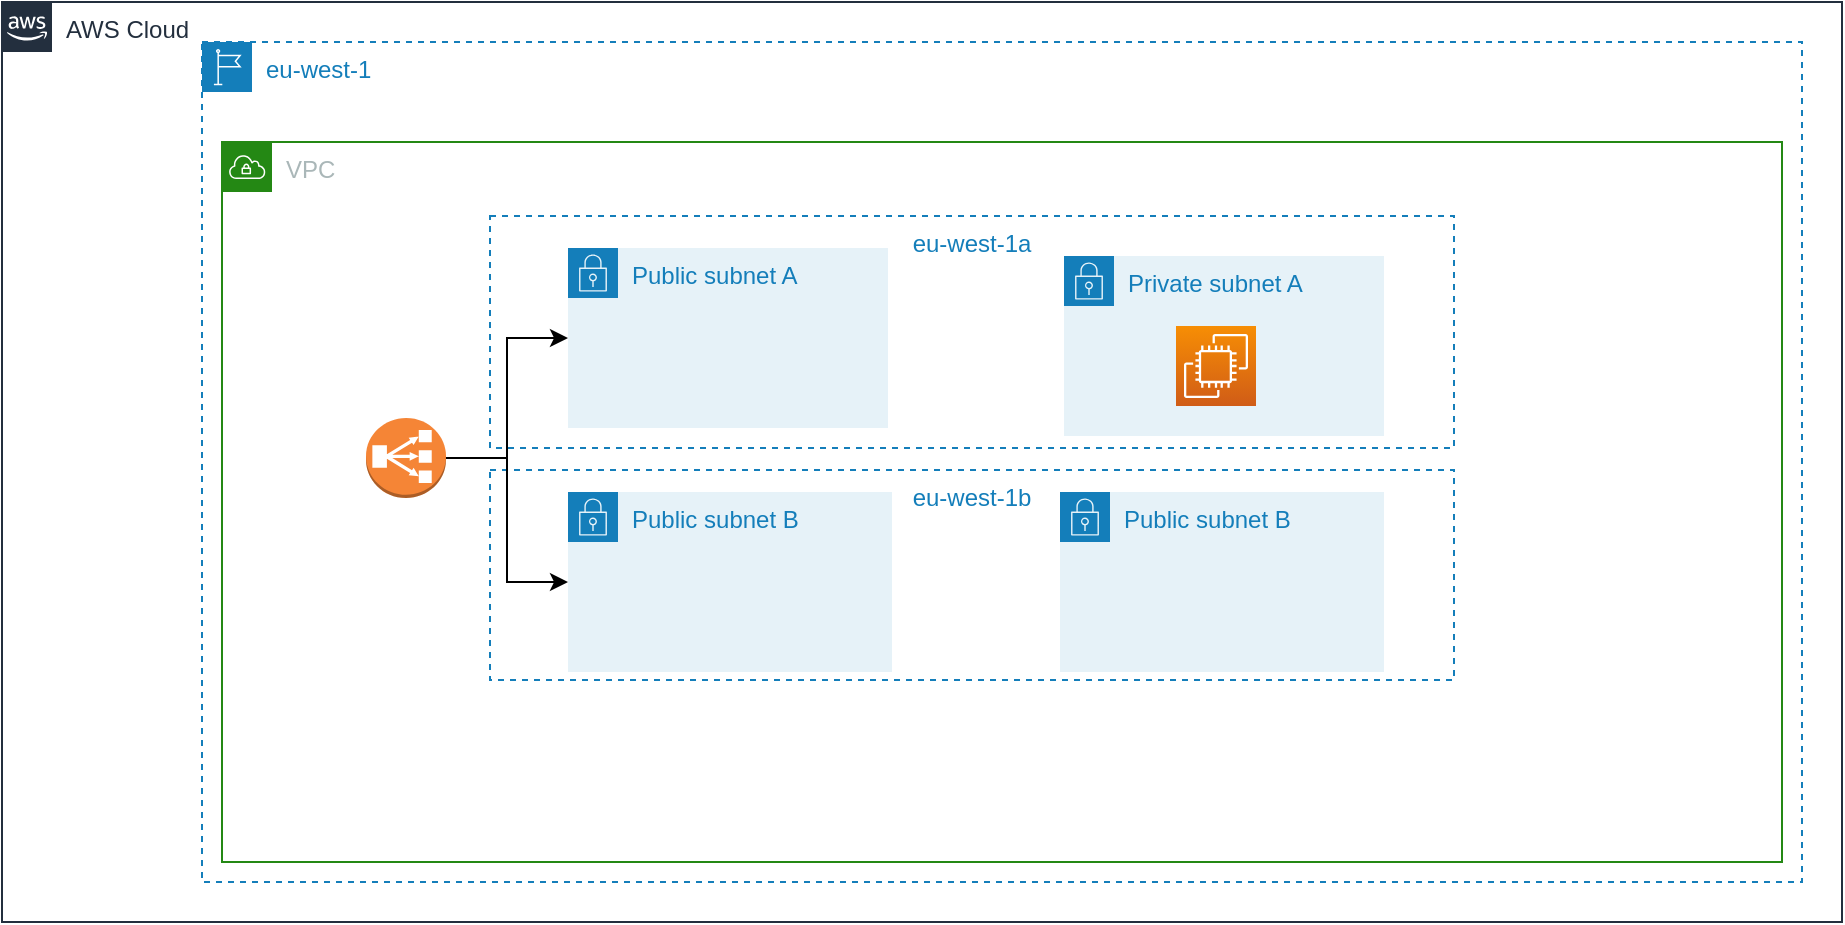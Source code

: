 <mxfile version="16.6.1" type="github">
  <diagram id="cO0628NFOcZfn9PyUlFP" name="Page-1">
    <mxGraphModel dx="1022" dy="1615" grid="1" gridSize="10" guides="1" tooltips="1" connect="1" arrows="1" fold="1" page="1" pageScale="1" pageWidth="827" pageHeight="1169" math="0" shadow="0">
      <root>
        <mxCell id="0" />
        <mxCell id="1" value="region" parent="0" />
        <mxCell id="brO-yphadBq_mZdSc3CG-9" value="AWS Cloud" style="points=[[0,0],[0.25,0],[0.5,0],[0.75,0],[1,0],[1,0.25],[1,0.5],[1,0.75],[1,1],[0.75,1],[0.5,1],[0.25,1],[0,1],[0,0.75],[0,0.5],[0,0.25]];outlineConnect=0;gradientColor=none;html=1;whiteSpace=wrap;fontSize=12;fontStyle=0;container=1;pointerEvents=0;collapsible=0;recursiveResize=0;shape=mxgraph.aws4.group;grIcon=mxgraph.aws4.group_aws_cloud_alt;strokeColor=#232F3E;fillColor=none;verticalAlign=top;align=left;spacingLeft=30;fontColor=#232F3E;dashed=0;" vertex="1" parent="1">
          <mxGeometry x="30" y="-40" width="920" height="460" as="geometry" />
        </mxCell>
        <mxCell id="brO-yphadBq_mZdSc3CG-10" value="eu-west-1" style="points=[[0,0],[0.25,0],[0.5,0],[0.75,0],[1,0],[1,0.25],[1,0.5],[1,0.75],[1,1],[0.75,1],[0.5,1],[0.25,1],[0,1],[0,0.75],[0,0.5],[0,0.25]];outlineConnect=0;gradientColor=none;html=1;whiteSpace=wrap;fontSize=12;fontStyle=0;container=1;pointerEvents=0;collapsible=0;recursiveResize=0;shape=mxgraph.aws4.group;grIcon=mxgraph.aws4.group_region;strokeColor=#147EBA;fillColor=none;verticalAlign=top;align=left;spacingLeft=30;fontColor=#147EBA;dashed=1;" vertex="1" parent="brO-yphadBq_mZdSc3CG-9">
          <mxGeometry x="100" y="20" width="800" height="420" as="geometry" />
        </mxCell>
        <mxCell id="brO-yphadBq_mZdSc3CG-7" value="network" parent="0" />
        <mxCell id="brO-yphadBq_mZdSc3CG-15" value="VPC" style="points=[[0,0],[0.25,0],[0.5,0],[0.75,0],[1,0],[1,0.25],[1,0.5],[1,0.75],[1,1],[0.75,1],[0.5,1],[0.25,1],[0,1],[0,0.75],[0,0.5],[0,0.25]];outlineConnect=0;gradientColor=none;html=1;whiteSpace=wrap;fontSize=12;fontStyle=0;container=1;pointerEvents=0;collapsible=0;recursiveResize=0;shape=mxgraph.aws4.group;grIcon=mxgraph.aws4.group_vpc;strokeColor=#248814;fillColor=none;verticalAlign=top;align=left;spacingLeft=30;fontColor=#AAB7B8;dashed=0;" vertex="1" parent="brO-yphadBq_mZdSc3CG-7">
          <mxGeometry x="140" y="30" width="780" height="360" as="geometry" />
        </mxCell>
        <mxCell id="brO-yphadBq_mZdSc3CG-25" value="eu-west-1a" style="fillColor=none;strokeColor=#147EBA;dashed=1;verticalAlign=top;fontStyle=0;fontColor=#147EBA;fontSize=12;" vertex="1" parent="brO-yphadBq_mZdSc3CG-15">
          <mxGeometry x="134" y="37" width="482" height="116" as="geometry" />
        </mxCell>
        <mxCell id="brO-yphadBq_mZdSc3CG-26" value="eu-west-1b" style="fillColor=none;strokeColor=#147EBA;dashed=1;verticalAlign=top;fontStyle=0;fontColor=#147EBA;fontSize=12;" vertex="1" parent="brO-yphadBq_mZdSc3CG-15">
          <mxGeometry x="134" y="164" width="482" height="105" as="geometry" />
        </mxCell>
        <mxCell id="brO-yphadBq_mZdSc3CG-17" value="Public subnet A" style="points=[[0,0],[0.25,0],[0.5,0],[0.75,0],[1,0],[1,0.25],[1,0.5],[1,0.75],[1,1],[0.75,1],[0.5,1],[0.25,1],[0,1],[0,0.75],[0,0.5],[0,0.25]];outlineConnect=0;gradientColor=none;html=1;whiteSpace=wrap;fontSize=12;fontStyle=0;container=1;pointerEvents=0;collapsible=0;recursiveResize=0;shape=mxgraph.aws4.group;grIcon=mxgraph.aws4.group_security_group;grStroke=0;strokeColor=#147EBA;fillColor=#E6F2F8;verticalAlign=top;align=left;spacingLeft=30;fontColor=#147EBA;dashed=0;" vertex="1" parent="brO-yphadBq_mZdSc3CG-15">
          <mxGeometry x="173" y="53" width="160" height="90" as="geometry" />
        </mxCell>
        <mxCell id="brO-yphadBq_mZdSc3CG-16" value="Public subnet B" style="points=[[0,0],[0.25,0],[0.5,0],[0.75,0],[1,0],[1,0.25],[1,0.5],[1,0.75],[1,1],[0.75,1],[0.5,1],[0.25,1],[0,1],[0,0.75],[0,0.5],[0,0.25]];outlineConnect=0;gradientColor=none;html=1;whiteSpace=wrap;fontSize=12;fontStyle=0;container=1;pointerEvents=0;collapsible=0;recursiveResize=0;shape=mxgraph.aws4.group;grIcon=mxgraph.aws4.group_security_group;grStroke=0;strokeColor=#147EBA;fillColor=#E6F2F8;verticalAlign=top;align=left;spacingLeft=30;fontColor=#147EBA;dashed=0;" vertex="1" parent="brO-yphadBq_mZdSc3CG-15">
          <mxGeometry x="173" y="175" width="162" height="90" as="geometry" />
        </mxCell>
        <mxCell id="brO-yphadBq_mZdSc3CG-20" value="Public subnet B" style="points=[[0,0],[0.25,0],[0.5,0],[0.75,0],[1,0],[1,0.25],[1,0.5],[1,0.75],[1,1],[0.75,1],[0.5,1],[0.25,1],[0,1],[0,0.75],[0,0.5],[0,0.25]];outlineConnect=0;gradientColor=none;html=1;whiteSpace=wrap;fontSize=12;fontStyle=0;container=1;pointerEvents=0;collapsible=0;recursiveResize=0;shape=mxgraph.aws4.group;grIcon=mxgraph.aws4.group_security_group;grStroke=0;strokeColor=#147EBA;fillColor=#E6F2F8;verticalAlign=top;align=left;spacingLeft=30;fontColor=#147EBA;dashed=0;" vertex="1" parent="brO-yphadBq_mZdSc3CG-15">
          <mxGeometry x="419" y="175" width="162" height="90" as="geometry" />
        </mxCell>
        <mxCell id="brO-yphadBq_mZdSc3CG-21" value="Private subnet A" style="points=[[0,0],[0.25,0],[0.5,0],[0.75,0],[1,0],[1,0.25],[1,0.5],[1,0.75],[1,1],[0.75,1],[0.5,1],[0.25,1],[0,1],[0,0.75],[0,0.5],[0,0.25]];outlineConnect=0;gradientColor=none;html=1;whiteSpace=wrap;fontSize=12;fontStyle=0;container=1;pointerEvents=0;collapsible=0;recursiveResize=0;shape=mxgraph.aws4.group;grIcon=mxgraph.aws4.group_security_group;grStroke=0;strokeColor=#147EBA;fillColor=#E6F2F8;verticalAlign=top;align=left;spacingLeft=30;fontColor=#147EBA;dashed=0;" vertex="1" parent="brO-yphadBq_mZdSc3CG-15">
          <mxGeometry x="421" y="57" width="160" height="90" as="geometry" />
        </mxCell>
        <mxCell id="brO-yphadBq_mZdSc3CG-24" value="" style="sketch=0;points=[[0,0,0],[0.25,0,0],[0.5,0,0],[0.75,0,0],[1,0,0],[0,1,0],[0.25,1,0],[0.5,1,0],[0.75,1,0],[1,1,0],[0,0.25,0],[0,0.5,0],[0,0.75,0],[1,0.25,0],[1,0.5,0],[1,0.75,0]];outlineConnect=0;fontColor=#232F3E;gradientColor=#F78E04;gradientDirection=north;fillColor=#D05C17;strokeColor=#ffffff;dashed=0;verticalLabelPosition=bottom;verticalAlign=top;align=center;html=1;fontSize=12;fontStyle=0;aspect=fixed;shape=mxgraph.aws4.resourceIcon;resIcon=mxgraph.aws4.ec2;" vertex="1" parent="brO-yphadBq_mZdSc3CG-21">
          <mxGeometry x="56" y="35" width="40" height="40" as="geometry" />
        </mxCell>
        <mxCell id="brO-yphadBq_mZdSc3CG-19" value="" style="outlineConnect=0;dashed=0;verticalLabelPosition=bottom;verticalAlign=top;align=center;html=1;shape=mxgraph.aws3.classic_load_balancer;fillColor=#F58536;gradientColor=none;" vertex="1" parent="brO-yphadBq_mZdSc3CG-15">
          <mxGeometry x="72" y="138" width="40" height="40" as="geometry" />
        </mxCell>
        <mxCell id="brO-yphadBq_mZdSc3CG-22" style="edgeStyle=orthogonalEdgeStyle;rounded=0;orthogonalLoop=1;jettySize=auto;html=1;entryX=0;entryY=0.5;entryDx=0;entryDy=0;fontSize=12;" edge="1" parent="brO-yphadBq_mZdSc3CG-15" source="brO-yphadBq_mZdSc3CG-19" target="brO-yphadBq_mZdSc3CG-17">
          <mxGeometry relative="1" as="geometry" />
        </mxCell>
        <mxCell id="brO-yphadBq_mZdSc3CG-23" style="edgeStyle=orthogonalEdgeStyle;rounded=0;orthogonalLoop=1;jettySize=auto;html=1;entryX=0;entryY=0.5;entryDx=0;entryDy=0;fontSize=12;" edge="1" parent="brO-yphadBq_mZdSc3CG-15" source="brO-yphadBq_mZdSc3CG-19" target="brO-yphadBq_mZdSc3CG-16">
          <mxGeometry relative="1" as="geometry" />
        </mxCell>
        <mxCell id="brO-yphadBq_mZdSc3CG-8" value="active comps current" parent="0" />
      </root>
    </mxGraphModel>
  </diagram>
</mxfile>
